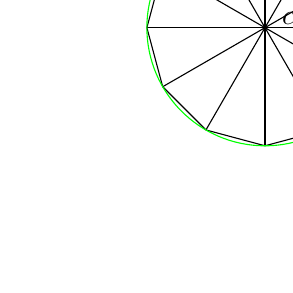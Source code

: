 \begin{tikzpicture}
    \newcommand{\R}{1.5} % radius of the circle
    \newcommand{\n}{12} % edges of the polygon

    % Center
    \path ( 0,0) coordinate (M);

    % Inner polygon
    \foreach \nr in {1, ..., \n}{
        \path (360/\n*\nr:\R) coordinate (i\nr);
        \draw (M) -- (i\nr);
    }
    \draw (0:0.3*\R) arc (0:360/\n:0.3*\R);
    \coordinate[label=right:$\alpha$] (Alpha) at ({2*360/(\n+2)}:0.1*\R);
    \draw (i1) \foreach \i in {2,...,\n} {-- (i\i)} -- cycle;

    % Circle
    \draw[green] (0,0) circle (\R);

\end{tikzpicture}